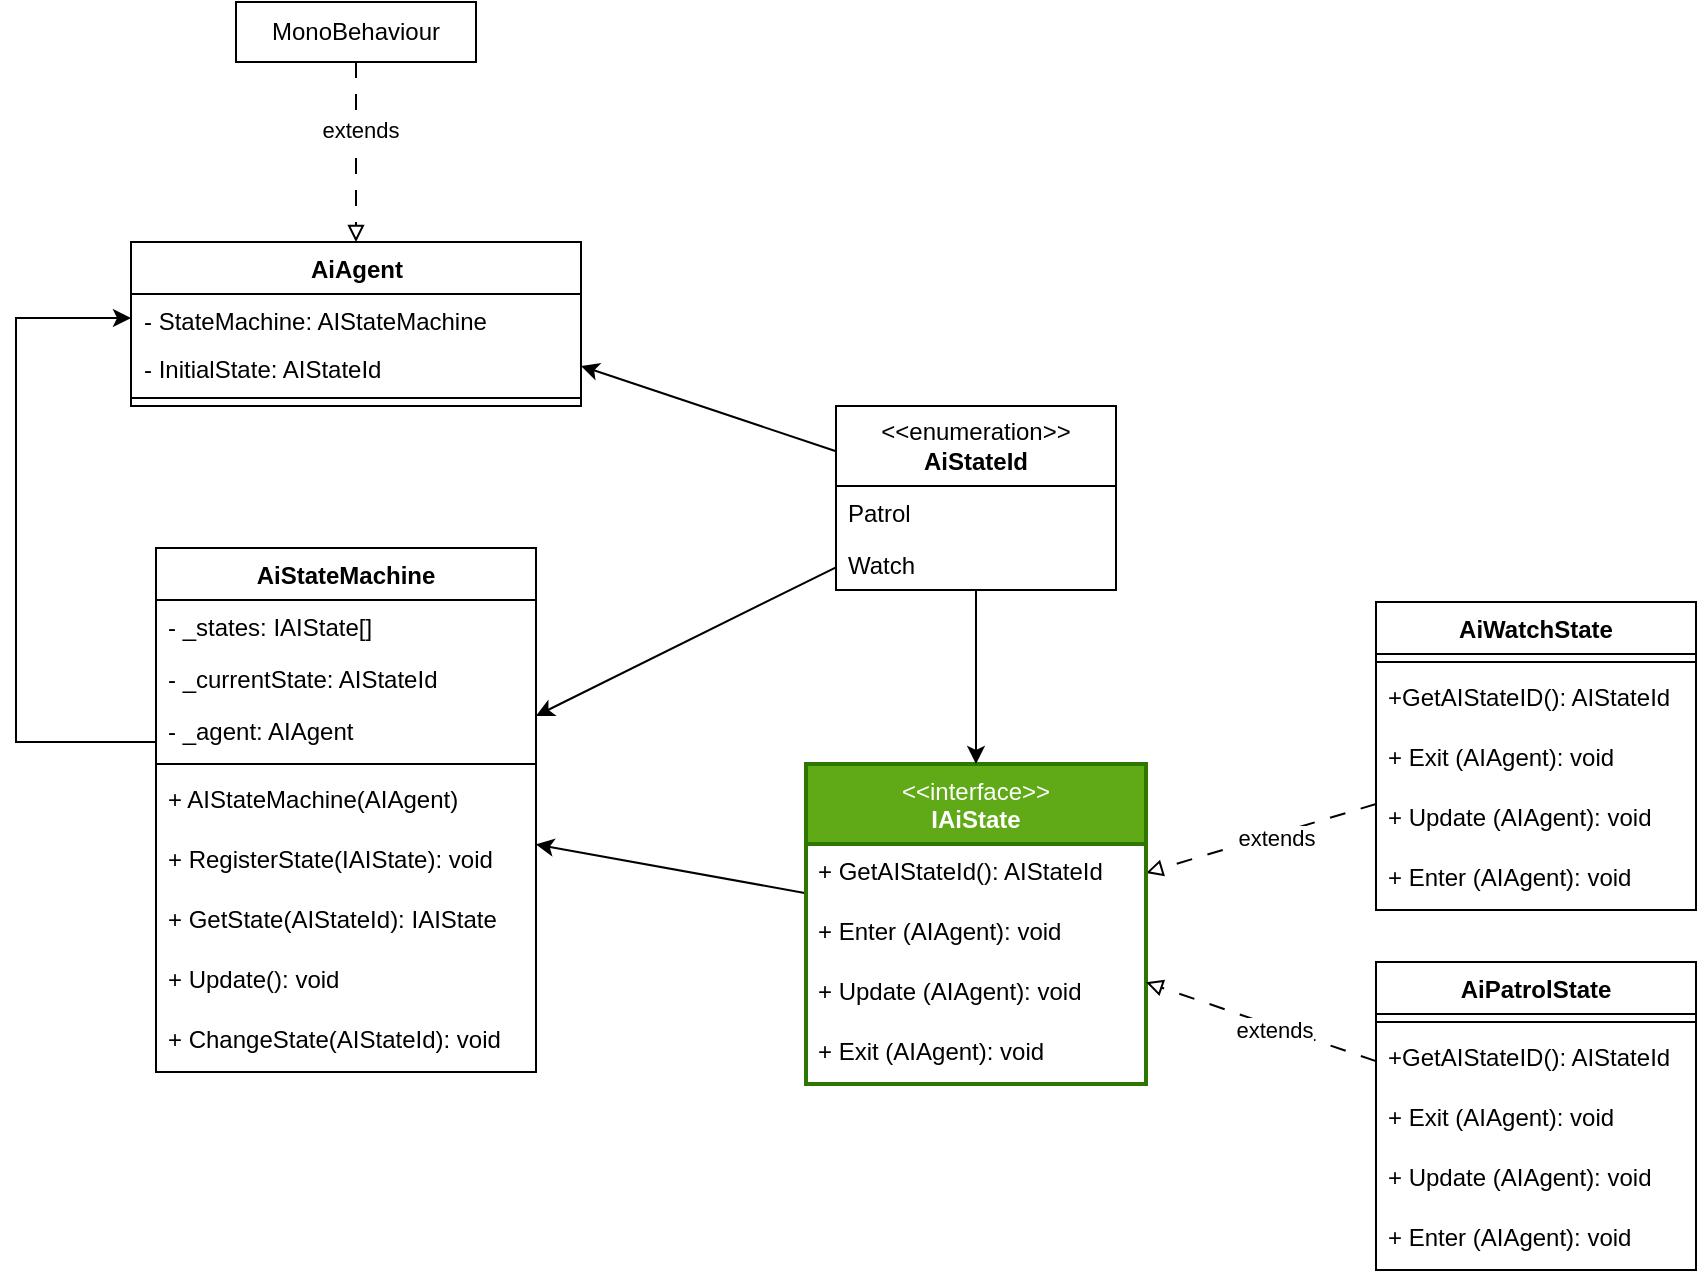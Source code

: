 <mxfile version="26.2.14">
  <diagram name="Page-1" id="kHhe8kczdu0nbJKOYwm2">
    <mxGraphModel dx="2066" dy="1139" grid="1" gridSize="10" guides="1" tooltips="1" connect="1" arrows="1" fold="1" page="1" pageScale="1" pageWidth="850" pageHeight="1100" math="0" shadow="0">
      <root>
        <mxCell id="0" />
        <mxCell id="1" parent="0" />
        <mxCell id="cAc9sIujMGROLe1vqZh1-21" style="rounded=0;orthogonalLoop=1;jettySize=auto;html=1;dashed=1;dashPattern=8 8;endArrow=block;endFill=0;startSize=12;" parent="1" source="cAc9sIujMGROLe1vqZh1-1" target="cAc9sIujMGROLe1vqZh1-17" edge="1">
          <mxGeometry relative="1" as="geometry" />
        </mxCell>
        <mxCell id="cAc9sIujMGROLe1vqZh1-22" value="extends" style="edgeLabel;html=1;align=center;verticalAlign=middle;resizable=0;points=[];" parent="cAc9sIujMGROLe1vqZh1-21" vertex="1" connectable="0">
          <mxGeometry x="-0.116" y="2" relative="1" as="geometry">
            <mxPoint as="offset" />
          </mxGeometry>
        </mxCell>
        <mxCell id="cAc9sIujMGROLe1vqZh1-53" style="rounded=0;orthogonalLoop=1;jettySize=auto;html=1;startSize=12;" parent="1" source="cAc9sIujMGROLe1vqZh1-17" target="cAc9sIujMGROLe1vqZh1-41" edge="1">
          <mxGeometry relative="1" as="geometry" />
        </mxCell>
        <mxCell id="cAc9sIujMGROLe1vqZh1-1" value="AiWatchState" style="swimlane;fontStyle=1;align=center;verticalAlign=top;childLayout=stackLayout;horizontal=1;startSize=26;horizontalStack=0;resizeParent=1;resizeParentMax=0;resizeLast=0;collapsible=1;marginBottom=0;whiteSpace=wrap;html=1;" parent="1" vertex="1">
          <mxGeometry x="1100" y="440" width="160" height="154" as="geometry" />
        </mxCell>
        <mxCell id="cAc9sIujMGROLe1vqZh1-3" value="" style="line;strokeWidth=1;fillColor=none;align=left;verticalAlign=middle;spacingTop=-1;spacingLeft=3;spacingRight=3;rotatable=0;labelPosition=right;points=[];portConstraint=eastwest;strokeColor=inherit;" parent="cAc9sIujMGROLe1vqZh1-1" vertex="1">
          <mxGeometry y="26" width="160" height="8" as="geometry" />
        </mxCell>
        <mxCell id="cAc9sIujMGROLe1vqZh1-37" value="+GetAIStateID(): AIStateId" style="text;strokeColor=none;fillColor=none;align=left;verticalAlign=top;spacingLeft=4;spacingRight=4;overflow=hidden;rotatable=0;points=[[0,0.5],[1,0.5]];portConstraint=eastwest;whiteSpace=wrap;html=1;" parent="cAc9sIujMGROLe1vqZh1-1" vertex="1">
          <mxGeometry y="34" width="160" height="30" as="geometry" />
        </mxCell>
        <mxCell id="cAc9sIujMGROLe1vqZh1-31" value="+ Exit (AIAgent): void" style="text;strokeColor=none;fillColor=none;align=left;verticalAlign=top;spacingLeft=4;spacingRight=4;overflow=hidden;rotatable=0;points=[[0,0.5],[1,0.5]];portConstraint=eastwest;whiteSpace=wrap;html=1;" parent="cAc9sIujMGROLe1vqZh1-1" vertex="1">
          <mxGeometry y="64" width="160" height="30" as="geometry" />
        </mxCell>
        <mxCell id="cAc9sIujMGROLe1vqZh1-30" value="&lt;div&gt;+ Update (AIAgent): void&lt;br&gt;&lt;div&gt;&lt;br&gt;&lt;br&gt;&lt;/div&gt;&lt;br&gt;&lt;/div&gt;" style="text;strokeColor=none;fillColor=none;align=left;verticalAlign=top;spacingLeft=4;spacingRight=4;overflow=hidden;rotatable=0;points=[[0,0.5],[1,0.5]];portConstraint=eastwest;whiteSpace=wrap;html=1;" parent="cAc9sIujMGROLe1vqZh1-1" vertex="1">
          <mxGeometry y="94" width="160" height="30" as="geometry" />
        </mxCell>
        <mxCell id="cAc9sIujMGROLe1vqZh1-29" value="&lt;div&gt;+ Enter (AIAgent): void&lt;br&gt;&lt;br&gt;&lt;/div&gt;" style="text;strokeColor=none;fillColor=none;align=left;verticalAlign=top;spacingLeft=4;spacingRight=4;overflow=hidden;rotatable=0;points=[[0,0.5],[1,0.5]];portConstraint=eastwest;whiteSpace=wrap;html=1;" parent="cAc9sIujMGROLe1vqZh1-1" vertex="1">
          <mxGeometry y="124" width="160" height="30" as="geometry" />
        </mxCell>
        <mxCell id="cAc9sIujMGROLe1vqZh1-5" value="&lt;div&gt;AiAgent&lt;/div&gt;" style="swimlane;fontStyle=1;align=center;verticalAlign=top;childLayout=stackLayout;horizontal=1;startSize=26;horizontalStack=0;resizeParent=1;resizeParentMax=0;resizeLast=0;collapsible=1;marginBottom=0;whiteSpace=wrap;html=1;" parent="1" vertex="1">
          <mxGeometry x="477.5" y="260" width="225" height="82" as="geometry" />
        </mxCell>
        <mxCell id="cAc9sIujMGROLe1vqZh1-6" value="- StateMachine: AIStateMachine" style="text;strokeColor=none;fillColor=none;align=left;verticalAlign=top;spacingLeft=4;spacingRight=4;overflow=hidden;rotatable=0;points=[[0,0.5],[1,0.5]];portConstraint=eastwest;whiteSpace=wrap;html=1;" parent="cAc9sIujMGROLe1vqZh1-5" vertex="1">
          <mxGeometry y="26" width="225" height="24" as="geometry" />
        </mxCell>
        <mxCell id="cAc9sIujMGROLe1vqZh1-49" value="- InitialState: AIStateId" style="text;strokeColor=none;fillColor=none;align=left;verticalAlign=top;spacingLeft=4;spacingRight=4;overflow=hidden;rotatable=0;points=[[0,0.5],[1,0.5]];portConstraint=eastwest;whiteSpace=wrap;html=1;" parent="cAc9sIujMGROLe1vqZh1-5" vertex="1">
          <mxGeometry y="50" width="225" height="24" as="geometry" />
        </mxCell>
        <mxCell id="cAc9sIujMGROLe1vqZh1-7" value="" style="line;strokeWidth=1;fillColor=none;align=left;verticalAlign=middle;spacingTop=-1;spacingLeft=3;spacingRight=3;rotatable=0;labelPosition=right;points=[];portConstraint=eastwest;strokeColor=inherit;" parent="cAc9sIujMGROLe1vqZh1-5" vertex="1">
          <mxGeometry y="74" width="225" height="8" as="geometry" />
        </mxCell>
        <mxCell id="cAc9sIujMGROLe1vqZh1-65" style="rounded=0;orthogonalLoop=1;jettySize=auto;html=1;" parent="1" source="cAc9sIujMGROLe1vqZh1-33" target="cAc9sIujMGROLe1vqZh1-41" edge="1">
          <mxGeometry relative="1" as="geometry" />
        </mxCell>
        <mxCell id="cAc9sIujMGROLe1vqZh1-66" style="rounded=0;orthogonalLoop=1;jettySize=auto;html=1;entryX=1;entryY=0.5;entryDx=0;entryDy=0;" parent="1" source="cAc9sIujMGROLe1vqZh1-33" target="cAc9sIujMGROLe1vqZh1-49" edge="1">
          <mxGeometry relative="1" as="geometry" />
        </mxCell>
        <mxCell id="cAc9sIujMGROLe1vqZh1-33" value="&lt;div&gt;&amp;lt;&amp;lt;enumeration&amp;gt;&amp;gt;&lt;/div&gt;&lt;div&gt;&lt;b&gt;AiStateId&lt;/b&gt;&lt;/div&gt;" style="swimlane;fontStyle=0;childLayout=stackLayout;horizontal=1;startSize=40;fillColor=none;horizontalStack=0;resizeParent=1;resizeParentMax=0;resizeLast=0;collapsible=1;marginBottom=0;whiteSpace=wrap;html=1;" parent="1" vertex="1">
          <mxGeometry x="830" y="342" width="140" height="92" as="geometry" />
        </mxCell>
        <mxCell id="cAc9sIujMGROLe1vqZh1-34" value="Patrol" style="text;strokeColor=none;fillColor=none;align=left;verticalAlign=top;spacingLeft=4;spacingRight=4;overflow=hidden;rotatable=0;points=[[0,0.5],[1,0.5]];portConstraint=eastwest;whiteSpace=wrap;html=1;" parent="cAc9sIujMGROLe1vqZh1-33" vertex="1">
          <mxGeometry y="40" width="140" height="26" as="geometry" />
        </mxCell>
        <mxCell id="cAc9sIujMGROLe1vqZh1-35" value="Watch" style="text;strokeColor=none;fillColor=none;align=left;verticalAlign=top;spacingLeft=4;spacingRight=4;overflow=hidden;rotatable=0;points=[[0,0.5],[1,0.5]];portConstraint=eastwest;whiteSpace=wrap;html=1;" parent="cAc9sIujMGROLe1vqZh1-33" vertex="1">
          <mxGeometry y="66" width="140" height="26" as="geometry" />
        </mxCell>
        <mxCell id="cAc9sIujMGROLe1vqZh1-41" value="AiStateMachine" style="swimlane;fontStyle=1;align=center;verticalAlign=top;childLayout=stackLayout;horizontal=1;startSize=26;horizontalStack=0;resizeParent=1;resizeParentMax=0;resizeLast=0;collapsible=1;marginBottom=0;whiteSpace=wrap;html=1;" parent="1" vertex="1">
          <mxGeometry x="490" y="413" width="190" height="262" as="geometry" />
        </mxCell>
        <mxCell id="cAc9sIujMGROLe1vqZh1-42" value="- _states: IAIState[]" style="text;strokeColor=none;fillColor=none;align=left;verticalAlign=top;spacingLeft=4;spacingRight=4;overflow=hidden;rotatable=0;points=[[0,0.5],[1,0.5]];portConstraint=eastwest;whiteSpace=wrap;html=1;" parent="cAc9sIujMGROLe1vqZh1-41" vertex="1">
          <mxGeometry y="26" width="190" height="26" as="geometry" />
        </mxCell>
        <mxCell id="cAc9sIujMGROLe1vqZh1-51" value="- _currentState: AIStateId" style="text;strokeColor=none;fillColor=none;align=left;verticalAlign=top;spacingLeft=4;spacingRight=4;overflow=hidden;rotatable=0;points=[[0,0.5],[1,0.5]];portConstraint=eastwest;whiteSpace=wrap;html=1;" parent="cAc9sIujMGROLe1vqZh1-41" vertex="1">
          <mxGeometry y="52" width="190" height="26" as="geometry" />
        </mxCell>
        <mxCell id="cAc9sIujMGROLe1vqZh1-50" value="- _agent: AIAgent" style="text;strokeColor=none;fillColor=none;align=left;verticalAlign=top;spacingLeft=4;spacingRight=4;overflow=hidden;rotatable=0;points=[[0,0.5],[1,0.5]];portConstraint=eastwest;whiteSpace=wrap;html=1;" parent="cAc9sIujMGROLe1vqZh1-41" vertex="1">
          <mxGeometry y="78" width="190" height="26" as="geometry" />
        </mxCell>
        <mxCell id="cAc9sIujMGROLe1vqZh1-43" value="" style="line;strokeWidth=1;fillColor=none;align=left;verticalAlign=middle;spacingTop=-1;spacingLeft=3;spacingRight=3;rotatable=0;labelPosition=right;points=[];portConstraint=eastwest;strokeColor=inherit;" parent="cAc9sIujMGROLe1vqZh1-41" vertex="1">
          <mxGeometry y="104" width="190" height="8" as="geometry" />
        </mxCell>
        <mxCell id="cAc9sIujMGROLe1vqZh1-47" value="+ AIStateMachine(AIAgent)" style="text;strokeColor=none;fillColor=none;align=left;verticalAlign=top;spacingLeft=4;spacingRight=4;overflow=hidden;rotatable=0;points=[[0,0.5],[1,0.5]];portConstraint=eastwest;whiteSpace=wrap;html=1;" parent="cAc9sIujMGROLe1vqZh1-41" vertex="1">
          <mxGeometry y="112" width="190" height="30" as="geometry" />
        </mxCell>
        <mxCell id="cAc9sIujMGROLe1vqZh1-58" value="+ RegisterState(IAIState): void" style="text;strokeColor=none;fillColor=none;align=left;verticalAlign=top;spacingLeft=4;spacingRight=4;overflow=hidden;rotatable=0;points=[[0,0.5],[1,0.5]];portConstraint=eastwest;whiteSpace=wrap;html=1;" parent="cAc9sIujMGROLe1vqZh1-41" vertex="1">
          <mxGeometry y="142" width="190" height="30" as="geometry" />
        </mxCell>
        <mxCell id="cAc9sIujMGROLe1vqZh1-57" value="+ GetState(AIStateId): IAIState" style="text;strokeColor=none;fillColor=none;align=left;verticalAlign=top;spacingLeft=4;spacingRight=4;overflow=hidden;rotatable=0;points=[[0,0.5],[1,0.5]];portConstraint=eastwest;whiteSpace=wrap;html=1;" parent="cAc9sIujMGROLe1vqZh1-41" vertex="1">
          <mxGeometry y="172" width="190" height="30" as="geometry" />
        </mxCell>
        <mxCell id="cAc9sIujMGROLe1vqZh1-56" value="+ Update(): void" style="text;strokeColor=none;fillColor=none;align=left;verticalAlign=top;spacingLeft=4;spacingRight=4;overflow=hidden;rotatable=0;points=[[0,0.5],[1,0.5]];portConstraint=eastwest;whiteSpace=wrap;html=1;" parent="cAc9sIujMGROLe1vqZh1-41" vertex="1">
          <mxGeometry y="202" width="190" height="30" as="geometry" />
        </mxCell>
        <mxCell id="cAc9sIujMGROLe1vqZh1-55" value="+ ChangeState(AIStateId): void" style="text;strokeColor=none;fillColor=none;align=left;verticalAlign=top;spacingLeft=4;spacingRight=4;overflow=hidden;rotatable=0;points=[[0,0.5],[1,0.5]];portConstraint=eastwest;whiteSpace=wrap;html=1;" parent="cAc9sIujMGROLe1vqZh1-41" vertex="1">
          <mxGeometry y="232" width="190" height="30" as="geometry" />
        </mxCell>
        <mxCell id="cAc9sIujMGROLe1vqZh1-60" style="rounded=0;orthogonalLoop=1;jettySize=auto;html=1;startSize=12;endArrow=block;endFill=0;dashed=1;dashPattern=8 8;" parent="1" source="cAc9sIujMGROLe1vqZh1-59" target="cAc9sIujMGROLe1vqZh1-5" edge="1">
          <mxGeometry relative="1" as="geometry" />
        </mxCell>
        <mxCell id="cAc9sIujMGROLe1vqZh1-64" value="extends" style="edgeLabel;html=1;align=center;verticalAlign=middle;resizable=0;points=[];" parent="cAc9sIujMGROLe1vqZh1-60" vertex="1" connectable="0">
          <mxGeometry x="-0.25" y="2" relative="1" as="geometry">
            <mxPoint as="offset" />
          </mxGeometry>
        </mxCell>
        <mxCell id="cAc9sIujMGROLe1vqZh1-59" value="MonoBehaviour" style="html=1;whiteSpace=wrap;" parent="1" vertex="1">
          <mxGeometry x="530" y="140" width="120" height="30" as="geometry" />
        </mxCell>
        <mxCell id="cAc9sIujMGROLe1vqZh1-63" style="edgeStyle=orthogonalEdgeStyle;rounded=0;orthogonalLoop=1;jettySize=auto;html=1;entryX=0;entryY=0.5;entryDx=0;entryDy=0;" parent="1" source="cAc9sIujMGROLe1vqZh1-50" target="cAc9sIujMGROLe1vqZh1-6" edge="1">
          <mxGeometry relative="1" as="geometry">
            <Array as="points">
              <mxPoint x="420" y="510" />
              <mxPoint x="420" y="298" />
            </Array>
          </mxGeometry>
        </mxCell>
        <mxCell id="cAc9sIujMGROLe1vqZh1-17" value="&lt;div&gt;&lt;span style=&quot;font-weight: normal;&quot;&gt;&amp;lt;&amp;lt;interface&amp;gt;&amp;gt;&lt;/span&gt;&lt;/div&gt;&lt;div&gt;IAiState&lt;/div&gt;" style="swimlane;fontStyle=1;align=center;verticalAlign=top;childLayout=stackLayout;horizontal=1;startSize=40;horizontalStack=0;resizeParent=1;resizeParentMax=0;resizeLast=0;collapsible=1;marginBottom=0;whiteSpace=wrap;html=1;direction=east;movable=1;resizable=1;rotatable=1;deletable=1;editable=1;locked=0;connectable=1;fillColor=#60a917;strokeColor=#2D7600;fontColor=#ffffff;strokeWidth=2;" parent="1" vertex="1">
          <mxGeometry x="815" y="521" width="170" height="160" as="geometry" />
        </mxCell>
        <mxCell id="cAc9sIujMGROLe1vqZh1-32" value="+ GetAIStateId(): AIStateId" style="text;strokeColor=none;fillColor=none;align=left;verticalAlign=top;spacingLeft=4;spacingRight=4;overflow=hidden;rotatable=0;points=[[0,0.5],[1,0.5]];portConstraint=eastwest;whiteSpace=wrap;html=1;" parent="cAc9sIujMGROLe1vqZh1-17" vertex="1">
          <mxGeometry y="40" width="170" height="30" as="geometry" />
        </mxCell>
        <mxCell id="cAc9sIujMGROLe1vqZh1-18" value="&lt;div&gt;+ Enter (AIAgent): void&lt;br&gt;&lt;br&gt;&lt;/div&gt;" style="text;strokeColor=none;fillColor=none;align=left;verticalAlign=top;spacingLeft=4;spacingRight=4;overflow=hidden;rotatable=0;points=[[0,0.5],[1,0.5]];portConstraint=eastwest;whiteSpace=wrap;html=1;" parent="cAc9sIujMGROLe1vqZh1-17" vertex="1">
          <mxGeometry y="70" width="170" height="30" as="geometry" />
        </mxCell>
        <mxCell id="cAc9sIujMGROLe1vqZh1-26" value="&lt;div&gt;+ Update (AIAgent): void&lt;br&gt;&lt;div&gt;&lt;br&gt;&lt;br&gt;&lt;/div&gt;&lt;br&gt;&lt;/div&gt;" style="text;strokeColor=none;fillColor=none;align=left;verticalAlign=top;spacingLeft=4;spacingRight=4;overflow=hidden;rotatable=0;points=[[0,0.5],[1,0.5]];portConstraint=eastwest;whiteSpace=wrap;html=1;" parent="cAc9sIujMGROLe1vqZh1-17" vertex="1">
          <mxGeometry y="100" width="170" height="30" as="geometry" />
        </mxCell>
        <mxCell id="cAc9sIujMGROLe1vqZh1-25" value="+ Exit (AIAgent): void" style="text;strokeColor=none;fillColor=none;align=left;verticalAlign=top;spacingLeft=4;spacingRight=4;overflow=hidden;rotatable=0;points=[[0,0.5],[1,0.5]];portConstraint=eastwest;whiteSpace=wrap;html=1;" parent="cAc9sIujMGROLe1vqZh1-17" vertex="1">
          <mxGeometry y="130" width="170" height="30" as="geometry" />
        </mxCell>
        <mxCell id="cAc9sIujMGROLe1vqZh1-39" style="rounded=0;orthogonalLoop=1;jettySize=auto;html=1;startSize=12;" parent="1" source="cAc9sIujMGROLe1vqZh1-33" target="cAc9sIujMGROLe1vqZh1-17" edge="1">
          <mxGeometry relative="1" as="geometry" />
        </mxCell>
        <mxCell id="cAc9sIujMGROLe1vqZh1-67" value="AiPatrolState" style="swimlane;fontStyle=1;align=center;verticalAlign=top;childLayout=stackLayout;horizontal=1;startSize=26;horizontalStack=0;resizeParent=1;resizeParentMax=0;resizeLast=0;collapsible=1;marginBottom=0;whiteSpace=wrap;html=1;" parent="1" vertex="1">
          <mxGeometry x="1100" y="620" width="160" height="154" as="geometry" />
        </mxCell>
        <mxCell id="cAc9sIujMGROLe1vqZh1-68" value="" style="line;strokeWidth=1;fillColor=none;align=left;verticalAlign=middle;spacingTop=-1;spacingLeft=3;spacingRight=3;rotatable=0;labelPosition=right;points=[];portConstraint=eastwest;strokeColor=inherit;" parent="cAc9sIujMGROLe1vqZh1-67" vertex="1">
          <mxGeometry y="26" width="160" height="8" as="geometry" />
        </mxCell>
        <mxCell id="cAc9sIujMGROLe1vqZh1-69" value="+GetAIStateID(): AIStateId" style="text;strokeColor=none;fillColor=none;align=left;verticalAlign=top;spacingLeft=4;spacingRight=4;overflow=hidden;rotatable=0;points=[[0,0.5],[1,0.5]];portConstraint=eastwest;whiteSpace=wrap;html=1;" parent="cAc9sIujMGROLe1vqZh1-67" vertex="1">
          <mxGeometry y="34" width="160" height="30" as="geometry" />
        </mxCell>
        <mxCell id="cAc9sIujMGROLe1vqZh1-70" value="+ Exit (AIAgent): void" style="text;strokeColor=none;fillColor=none;align=left;verticalAlign=top;spacingLeft=4;spacingRight=4;overflow=hidden;rotatable=0;points=[[0,0.5],[1,0.5]];portConstraint=eastwest;whiteSpace=wrap;html=1;" parent="cAc9sIujMGROLe1vqZh1-67" vertex="1">
          <mxGeometry y="64" width="160" height="30" as="geometry" />
        </mxCell>
        <mxCell id="cAc9sIujMGROLe1vqZh1-71" value="&lt;div&gt;+ Update (AIAgent): void&lt;br&gt;&lt;div&gt;&lt;br&gt;&lt;br&gt;&lt;/div&gt;&lt;br&gt;&lt;/div&gt;" style="text;strokeColor=none;fillColor=none;align=left;verticalAlign=top;spacingLeft=4;spacingRight=4;overflow=hidden;rotatable=0;points=[[0,0.5],[1,0.5]];portConstraint=eastwest;whiteSpace=wrap;html=1;" parent="cAc9sIujMGROLe1vqZh1-67" vertex="1">
          <mxGeometry y="94" width="160" height="30" as="geometry" />
        </mxCell>
        <mxCell id="cAc9sIujMGROLe1vqZh1-72" value="&lt;div&gt;+ Enter (AIAgent): void&lt;br&gt;&lt;br&gt;&lt;/div&gt;" style="text;strokeColor=none;fillColor=none;align=left;verticalAlign=top;spacingLeft=4;spacingRight=4;overflow=hidden;rotatable=0;points=[[0,0.5],[1,0.5]];portConstraint=eastwest;whiteSpace=wrap;html=1;" parent="cAc9sIujMGROLe1vqZh1-67" vertex="1">
          <mxGeometry y="124" width="160" height="30" as="geometry" />
        </mxCell>
        <mxCell id="cAc9sIujMGROLe1vqZh1-73" style="rounded=0;orthogonalLoop=1;jettySize=auto;html=1;dashed=1;dashPattern=8 8;endArrow=block;endFill=0;startSize=12;" parent="1" source="cAc9sIujMGROLe1vqZh1-67" target="cAc9sIujMGROLe1vqZh1-17" edge="1">
          <mxGeometry relative="1" as="geometry">
            <mxPoint x="1050" y="752.95" as="sourcePoint" />
            <mxPoint x="930" y="753.95" as="targetPoint" />
          </mxGeometry>
        </mxCell>
        <mxCell id="cAc9sIujMGROLe1vqZh1-74" value="extends" style="edgeLabel;html=1;align=center;verticalAlign=middle;resizable=0;points=[];" parent="cAc9sIujMGROLe1vqZh1-73" vertex="1" connectable="0">
          <mxGeometry x="-0.116" y="2" relative="1" as="geometry">
            <mxPoint as="offset" />
          </mxGeometry>
        </mxCell>
      </root>
    </mxGraphModel>
  </diagram>
</mxfile>
